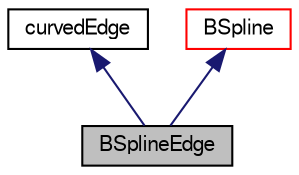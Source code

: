 digraph "BSplineEdge"
{
  bgcolor="transparent";
  edge [fontname="FreeSans",fontsize="10",labelfontname="FreeSans",labelfontsize="10"];
  node [fontname="FreeSans",fontsize="10",shape=record];
  Node0 [label="BSplineEdge",height=0.2,width=0.4,color="black", fillcolor="grey75", style="filled", fontcolor="black"];
  Node1 -> Node0 [dir="back",color="midnightblue",fontsize="10",style="solid",fontname="FreeSans"];
  Node1 [label="curvedEdge",height=0.2,width=0.4,color="black",URL="$a24738.html",tooltip="Define a curved edge that is parameterized for 0<lambda<1 between the start and end point..."];
  Node2 -> Node0 [dir="back",color="midnightblue",fontsize="10",style="solid",fontname="FreeSans"];
  Node2 [label="BSpline",height=0.2,width=0.4,color="red",URL="$a24726.html",tooltip="An implementation of B-splines. "];
}
